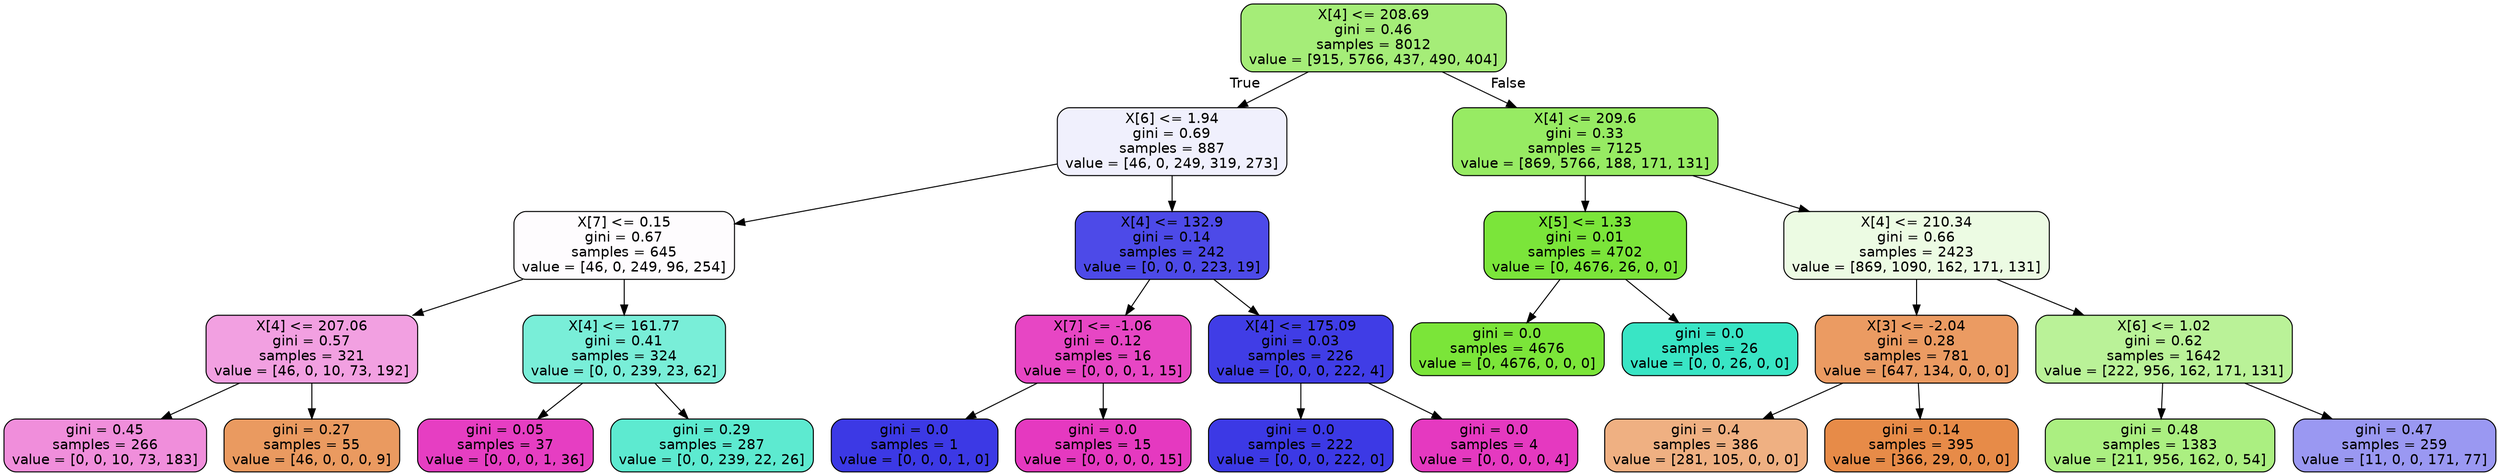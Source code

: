 digraph Tree {
node [shape=box, style="filled, rounded", color="black", fontname=helvetica] ;
edge [fontname=helvetica] ;
0 [label="X[4] <= 208.69\ngini = 0.46\nsamples = 8012\nvalue = [915, 5766, 437, 490, 404]", fillcolor="#7be539ae"] ;
1 [label="X[6] <= 1.94\ngini = 0.69\nsamples = 887\nvalue = [46, 0, 249, 319, 273]", fillcolor="#3c39e513"] ;
0 -> 1 [labeldistance=2.5, labelangle=45, headlabel="True"] ;
2 [label="X[7] <= 0.15\ngini = 0.67\nsamples = 645\nvalue = [46, 0, 249, 96, 254]", fillcolor="#e539c003"] ;
1 -> 2 ;
3 [label="X[4] <= 207.06\ngini = 0.57\nsamples = 321\nvalue = [46, 0, 10, 73, 192]", fillcolor="#e539c07a"] ;
2 -> 3 ;
4 [label="gini = 0.45\nsamples = 266\nvalue = [0, 0, 10, 73, 183]", fillcolor="#e539c091"] ;
3 -> 4 ;
5 [label="gini = 0.27\nsamples = 55\nvalue = [46, 0, 0, 0, 9]", fillcolor="#e58139cd"] ;
3 -> 5 ;
6 [label="X[4] <= 161.77\ngini = 0.41\nsamples = 324\nvalue = [0, 0, 239, 23, 62]", fillcolor="#39e5c5ac"] ;
2 -> 6 ;
7 [label="gini = 0.05\nsamples = 37\nvalue = [0, 0, 0, 1, 36]", fillcolor="#e539c0f8"] ;
6 -> 7 ;
8 [label="gini = 0.29\nsamples = 287\nvalue = [0, 0, 239, 22, 26]", fillcolor="#39e5c5d0"] ;
6 -> 8 ;
9 [label="X[4] <= 132.9\ngini = 0.14\nsamples = 242\nvalue = [0, 0, 0, 223, 19]", fillcolor="#3c39e5e9"] ;
1 -> 9 ;
10 [label="X[7] <= -1.06\ngini = 0.12\nsamples = 16\nvalue = [0, 0, 0, 1, 15]", fillcolor="#e539c0ee"] ;
9 -> 10 ;
11 [label="gini = 0.0\nsamples = 1\nvalue = [0, 0, 0, 1, 0]", fillcolor="#3c39e5ff"] ;
10 -> 11 ;
12 [label="gini = 0.0\nsamples = 15\nvalue = [0, 0, 0, 0, 15]", fillcolor="#e539c0ff"] ;
10 -> 12 ;
13 [label="X[4] <= 175.09\ngini = 0.03\nsamples = 226\nvalue = [0, 0, 0, 222, 4]", fillcolor="#3c39e5fa"] ;
9 -> 13 ;
14 [label="gini = 0.0\nsamples = 222\nvalue = [0, 0, 0, 222, 0]", fillcolor="#3c39e5ff"] ;
13 -> 14 ;
15 [label="gini = 0.0\nsamples = 4\nvalue = [0, 0, 0, 0, 4]", fillcolor="#e539c0ff"] ;
13 -> 15 ;
16 [label="X[4] <= 209.6\ngini = 0.33\nsamples = 7125\nvalue = [869, 5766, 188, 171, 131]", fillcolor="#7be539c8"] ;
0 -> 16 [labeldistance=2.5, labelangle=-45, headlabel="False"] ;
17 [label="X[5] <= 1.33\ngini = 0.01\nsamples = 4702\nvalue = [0, 4676, 26, 0, 0]", fillcolor="#7be539fe"] ;
16 -> 17 ;
18 [label="gini = 0.0\nsamples = 4676\nvalue = [0, 4676, 0, 0, 0]", fillcolor="#7be539ff"] ;
17 -> 18 ;
19 [label="gini = 0.0\nsamples = 26\nvalue = [0, 0, 26, 0, 0]", fillcolor="#39e5c5ff"] ;
17 -> 19 ;
20 [label="X[4] <= 210.34\ngini = 0.66\nsamples = 2423\nvalue = [869, 1090, 162, 171, 131]", fillcolor="#7be53924"] ;
16 -> 20 ;
21 [label="X[3] <= -2.04\ngini = 0.28\nsamples = 781\nvalue = [647, 134, 0, 0, 0]", fillcolor="#e58139ca"] ;
20 -> 21 ;
22 [label="gini = 0.4\nsamples = 386\nvalue = [281, 105, 0, 0, 0]", fillcolor="#e58139a0"] ;
21 -> 22 ;
23 [label="gini = 0.14\nsamples = 395\nvalue = [366, 29, 0, 0, 0]", fillcolor="#e58139eb"] ;
21 -> 23 ;
24 [label="X[6] <= 1.02\ngini = 0.62\nsamples = 1642\nvalue = [222, 956, 162, 171, 131]", fillcolor="#7be53984"] ;
20 -> 24 ;
25 [label="gini = 0.48\nsamples = 1383\nvalue = [211, 956, 162, 0, 54]", fillcolor="#7be539a2"] ;
24 -> 25 ;
26 [label="gini = 0.47\nsamples = 259\nvalue = [11, 0, 0, 171, 77]", fillcolor="#3c39e584"] ;
24 -> 26 ;
}